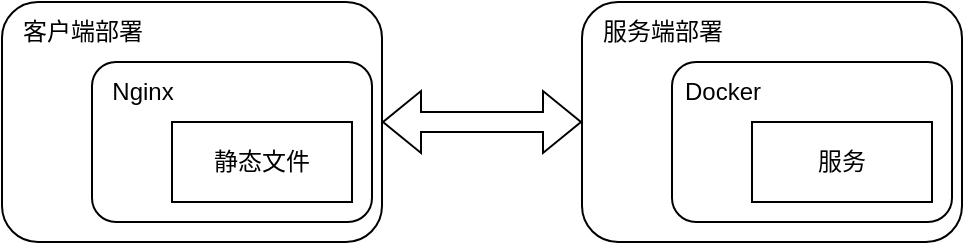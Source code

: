 <mxfile version="20.5.1" type="github">
  <diagram id="KrYalWXMyLkgCCkrEA-g" name="第 1 页">
    <mxGraphModel dx="1422" dy="748" grid="1" gridSize="10" guides="1" tooltips="1" connect="1" arrows="1" fold="1" page="1" pageScale="1" pageWidth="827" pageHeight="1169" math="0" shadow="0">
      <root>
        <mxCell id="0" />
        <mxCell id="1" parent="0" />
        <mxCell id="2kgrnsm0pbkOEN8eJgqQ-18" value="" style="group" vertex="1" connectable="0" parent="1">
          <mxGeometry x="174" y="190" width="480" height="120" as="geometry" />
        </mxCell>
        <mxCell id="2kgrnsm0pbkOEN8eJgqQ-9" value="" style="group" vertex="1" connectable="0" parent="2kgrnsm0pbkOEN8eJgqQ-18">
          <mxGeometry width="190" height="120" as="geometry" />
        </mxCell>
        <mxCell id="2kgrnsm0pbkOEN8eJgqQ-5" value="c" style="rounded=1;whiteSpace=wrap;html=1;" vertex="1" parent="2kgrnsm0pbkOEN8eJgqQ-9">
          <mxGeometry width="190" height="120" as="geometry" />
        </mxCell>
        <mxCell id="2kgrnsm0pbkOEN8eJgqQ-6" value="" style="rounded=1;whiteSpace=wrap;html=1;" vertex="1" parent="2kgrnsm0pbkOEN8eJgqQ-9">
          <mxGeometry x="45" y="30" width="140" height="80" as="geometry" />
        </mxCell>
        <mxCell id="2kgrnsm0pbkOEN8eJgqQ-2" value="静态文件" style="rounded=0;whiteSpace=wrap;html=1;" vertex="1" parent="2kgrnsm0pbkOEN8eJgqQ-9">
          <mxGeometry x="85" y="60" width="90" height="40" as="geometry" />
        </mxCell>
        <mxCell id="2kgrnsm0pbkOEN8eJgqQ-7" value="Nginx" style="text;html=1;align=center;verticalAlign=middle;resizable=0;points=[];autosize=1;strokeColor=none;fillColor=none;" vertex="1" parent="2kgrnsm0pbkOEN8eJgqQ-9">
          <mxGeometry x="45" y="30" width="50" height="30" as="geometry" />
        </mxCell>
        <mxCell id="2kgrnsm0pbkOEN8eJgqQ-8" value="客户端部署" style="text;html=1;align=center;verticalAlign=middle;resizable=0;points=[];autosize=1;strokeColor=none;fillColor=none;" vertex="1" parent="2kgrnsm0pbkOEN8eJgqQ-9">
          <mxGeometry width="80" height="30" as="geometry" />
        </mxCell>
        <mxCell id="2kgrnsm0pbkOEN8eJgqQ-10" value="" style="group" vertex="1" connectable="0" parent="2kgrnsm0pbkOEN8eJgqQ-18">
          <mxGeometry x="290" width="190" height="120" as="geometry" />
        </mxCell>
        <mxCell id="2kgrnsm0pbkOEN8eJgqQ-11" value="c" style="rounded=1;whiteSpace=wrap;html=1;" vertex="1" parent="2kgrnsm0pbkOEN8eJgqQ-10">
          <mxGeometry width="190" height="120" as="geometry" />
        </mxCell>
        <mxCell id="2kgrnsm0pbkOEN8eJgqQ-12" value="" style="rounded=1;whiteSpace=wrap;html=1;" vertex="1" parent="2kgrnsm0pbkOEN8eJgqQ-10">
          <mxGeometry x="45" y="30" width="140" height="80" as="geometry" />
        </mxCell>
        <mxCell id="2kgrnsm0pbkOEN8eJgqQ-13" value="服务" style="rounded=0;whiteSpace=wrap;html=1;" vertex="1" parent="2kgrnsm0pbkOEN8eJgqQ-10">
          <mxGeometry x="85" y="60" width="90" height="40" as="geometry" />
        </mxCell>
        <mxCell id="2kgrnsm0pbkOEN8eJgqQ-14" value="Docker" style="text;html=1;align=center;verticalAlign=middle;resizable=0;points=[];autosize=1;strokeColor=none;fillColor=none;" vertex="1" parent="2kgrnsm0pbkOEN8eJgqQ-10">
          <mxGeometry x="40" y="30" width="60" height="30" as="geometry" />
        </mxCell>
        <mxCell id="2kgrnsm0pbkOEN8eJgqQ-15" value="服务端部署" style="text;html=1;align=center;verticalAlign=middle;resizable=0;points=[];autosize=1;strokeColor=none;fillColor=none;" vertex="1" parent="2kgrnsm0pbkOEN8eJgqQ-10">
          <mxGeometry width="80" height="30" as="geometry" />
        </mxCell>
        <mxCell id="2kgrnsm0pbkOEN8eJgqQ-16" style="edgeStyle=orthogonalEdgeStyle;rounded=0;orthogonalLoop=1;jettySize=auto;html=1;exitX=1;exitY=0.5;exitDx=0;exitDy=0;entryX=0;entryY=0.5;entryDx=0;entryDy=0;shape=flexArrow;startArrow=block;" edge="1" parent="2kgrnsm0pbkOEN8eJgqQ-18" source="2kgrnsm0pbkOEN8eJgqQ-5" target="2kgrnsm0pbkOEN8eJgqQ-11">
          <mxGeometry relative="1" as="geometry" />
        </mxCell>
      </root>
    </mxGraphModel>
  </diagram>
</mxfile>
